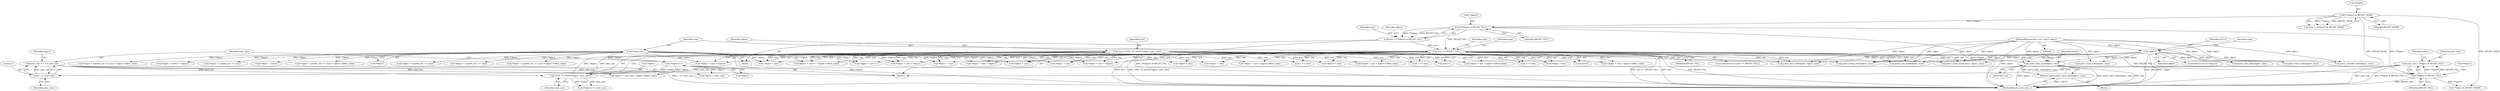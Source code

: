 digraph "0_libplist_32ee5213fe64f1e10ec76c1ee861ee6f233120dd@pointer" {
"1000383" [label="(Call,parse_data_node(object, size))"];
"1000113" [label="(Call,!object)"];
"1000102" [label="(MethodParameterIn,const char** object)"];
"1000202" [label="(Call,size = UINT_TO_HOST(*object, next_size))"];
"1000204" [label="(Call,UINT_TO_HOST(*object, next_size))"];
"1000178" [label="(Call,(*object)++)"];
"1000131" [label="(Call,(*object)++)"];
"1000181" [label="(Call,next_size = 1 << next_size)"];
"1000183" [label="(Call,1 << next_size)"];
"1000150" [label="(Call,next_size = **object & BPLIST_FILL)"];
"1000152" [label="(Call,**object & BPLIST_FILL)"];
"1000126" [label="(Call,(**object) & BPLIST_FILL)"];
"1000119" [label="(Call,(**object) & BPLIST_MASK)"];
"1000135" [label="(Call,size == BPLIST_FILL)"];
"1000124" [label="(Call,size = (**object) & BPLIST_FILL)"];
"1000382" [label="(Return,return parse_data_node(object, size);)"];
"1000182" [label="(Identifier,next_size)"];
"1000326" [label="(Call,3 != size)"];
"1000385" [label="(Identifier,size)"];
"1000462" [label="(Call,*object + size < *object)"];
"1000362" [label="(Call,*object + size)"];
"1000151" [label="(Identifier,next_size)"];
"1000137" [label="(Identifier,BPLIST_FILL)"];
"1000117" [label="(Call,type = (**object) & BPLIST_MASK)"];
"1000210" [label="(Identifier,object)"];
"1000156" [label="(Identifier,BPLIST_FILL)"];
"1000118" [label="(Identifier,type)"];
"1000494" [label="(Call,size+1)"];
"1000390" [label="(Call,*object + size)"];
"1000548" [label="(MethodReturn,static plist_t)"];
"1000124" [label="(Call,size = (**object) & BPLIST_FILL)"];
"1000178" [label="(Call,(*object)++)"];
"1000217" [label="(Block,)"];
"1000162" [label="(Identifier,object)"];
"1000470" [label="(Call,*object + size)"];
"1000514" [label="(Call,*object + size)"];
"1000116" [label="(Identifier,NULL)"];
"1000179" [label="(Call,*object)"];
"1000463" [label="(Call,*object + size)"];
"1000114" [label="(Identifier,object)"];
"1000132" [label="(Call,*object)"];
"1000484" [label="(Call,parse_array_node(bplist, object, size))"];
"1000123" [label="(Identifier,BPLIST_MASK)"];
"1000126" [label="(Call,(**object) & BPLIST_FILL)"];
"1000321" [label="(Call,parse_real_node(object, size))"];
"1000297" [label="(Call,parse_uint_node(object, size))"];
"1000513" [label="(Call,*object + size < *object)"];
"1000205" [label="(Call,*object)"];
"1000520" [label="(Call,*object + size > bplist->offset_table)"];
"1000120" [label="(Call,**object)"];
"1000119" [label="(Call,(**object) & BPLIST_MASK)"];
"1000136" [label="(Identifier,size)"];
"1000216" [label="(Identifier,type)"];
"1000308" [label="(Call,1 << size)"];
"1000102" [label="(MethodParameterIn,const char** object)"];
"1000383" [label="(Call,parse_data_node(object, size))"];
"1000361" [label="(Call,*object + size < *object)"];
"1000521" [label="(Call,*object + size)"];
"1000279" [label="(Call,*object + (uint64_t)(1 << size))"];
"1000490" [label="(Call,*object + size+1 > bplist->offset_table)"];
"1000491" [label="(Call,*object + size+1)"];
"1000130" [label="(Identifier,BPLIST_FILL)"];
"1000303" [label="(Call,*object + (uint64_t)(1 << size))"];
"1000204" [label="(Call,UINT_TO_HOST(*object, next_size))"];
"1000535" [label="(Call,parse_dict_node(bplist, object, size))"];
"1000190" [label="(Identifier,object)"];
"1000337" [label="(Call,*object + (uint64_t)(1 << size))"];
"1000148" [label="(Block,)"];
"1000183" [label="(Call,1 << next_size)"];
"1000153" [label="(Call,**object)"];
"1000133" [label="(Identifier,object)"];
"1000131" [label="(Call,(*object)++)"];
"1000127" [label="(Call,**object)"];
"1000103" [label="(Block,)"];
"1000507" [label="(Call,parse_uid_node(object, size))"];
"1000368" [label="(Call,*object + size > bplist->offset_table)"];
"1000134" [label="(ControlStructure,if (size == BPLIST_FILL))"];
"1000152" [label="(Call,**object & BPLIST_FILL)"];
"1000417" [label="(Call,size*2)"];
"1000150" [label="(Call,next_size = **object & BPLIST_FILL)"];
"1000336" [label="(Call,*object + (uint64_t)(1 << size) > bplist->offset_table)"];
"1000208" [label="(Call,(*object) += next_size)"];
"1000389" [label="(Call,*object + size < *object)"];
"1000384" [label="(Identifier,object)"];
"1000369" [label="(Call,*object + size)"];
"1000278" [label="(Call,*object + (uint64_t)(1 << size) > bplist->offset_table)"];
"1000188" [label="(Call,*object + next_size)"];
"1000382" [label="(Return,return parse_data_node(object, size);)"];
"1000355" [label="(Call,parse_date_node(object, size))"];
"1000411" [label="(Call,parse_string_node(object, size))"];
"1000284" [label="(Call,1 << size)"];
"1000140" [label="(Identifier,type)"];
"1000113" [label="(Call,!object)"];
"1000184" [label="(Literal,1)"];
"1000135" [label="(Call,size == BPLIST_FILL)"];
"1000203" [label="(Identifier,size)"];
"1000396" [label="(Call,*object + size > bplist->offset_table)"];
"1000207" [label="(Identifier,next_size)"];
"1000159" [label="(Call,**object & BPLIST_MASK)"];
"1000187" [label="(Call,*object + next_size > bplist->offset_table)"];
"1000125" [label="(Identifier,size)"];
"1000112" [label="(ControlStructure,if (!object))"];
"1000429" [label="(Call,*object + size*2 < *object)"];
"1000397" [label="(Call,*object + size)"];
"1000202" [label="(Call,size = UINT_TO_HOST(*object, next_size))"];
"1000430" [label="(Call,*object + size*2)"];
"1000469" [label="(Call,*object + size > bplist->offset_table)"];
"1000455" [label="(Call,parse_unicode_node(object, size))"];
"1000185" [label="(Identifier,next_size)"];
"1000302" [label="(Call,*object + (uint64_t)(1 << size) > bplist->offset_table)"];
"1000181" [label="(Call,next_size = 1 << next_size)"];
"1000383" -> "1000382"  [label="AST: "];
"1000383" -> "1000385"  [label="CFG: "];
"1000384" -> "1000383"  [label="AST: "];
"1000385" -> "1000383"  [label="AST: "];
"1000382" -> "1000383"  [label="CFG: "];
"1000383" -> "1000548"  [label="DDG: parse_data_node(object, size)"];
"1000383" -> "1000548"  [label="DDG: object"];
"1000383" -> "1000548"  [label="DDG: size"];
"1000383" -> "1000382"  [label="DDG: parse_data_node(object, size)"];
"1000113" -> "1000383"  [label="DDG: object"];
"1000102" -> "1000383"  [label="DDG: object"];
"1000202" -> "1000383"  [label="DDG: size"];
"1000135" -> "1000383"  [label="DDG: size"];
"1000113" -> "1000112"  [label="AST: "];
"1000113" -> "1000114"  [label="CFG: "];
"1000114" -> "1000113"  [label="AST: "];
"1000116" -> "1000113"  [label="CFG: "];
"1000118" -> "1000113"  [label="CFG: "];
"1000113" -> "1000548"  [label="DDG: object"];
"1000113" -> "1000548"  [label="DDG: !object"];
"1000102" -> "1000113"  [label="DDG: object"];
"1000113" -> "1000297"  [label="DDG: object"];
"1000113" -> "1000321"  [label="DDG: object"];
"1000113" -> "1000355"  [label="DDG: object"];
"1000113" -> "1000411"  [label="DDG: object"];
"1000113" -> "1000455"  [label="DDG: object"];
"1000113" -> "1000484"  [label="DDG: object"];
"1000113" -> "1000507"  [label="DDG: object"];
"1000113" -> "1000535"  [label="DDG: object"];
"1000102" -> "1000100"  [label="AST: "];
"1000102" -> "1000548"  [label="DDG: object"];
"1000102" -> "1000297"  [label="DDG: object"];
"1000102" -> "1000321"  [label="DDG: object"];
"1000102" -> "1000355"  [label="DDG: object"];
"1000102" -> "1000411"  [label="DDG: object"];
"1000102" -> "1000455"  [label="DDG: object"];
"1000102" -> "1000484"  [label="DDG: object"];
"1000102" -> "1000507"  [label="DDG: object"];
"1000102" -> "1000535"  [label="DDG: object"];
"1000202" -> "1000148"  [label="AST: "];
"1000202" -> "1000204"  [label="CFG: "];
"1000203" -> "1000202"  [label="AST: "];
"1000204" -> "1000202"  [label="AST: "];
"1000210" -> "1000202"  [label="CFG: "];
"1000202" -> "1000548"  [label="DDG: size"];
"1000202" -> "1000548"  [label="DDG: UINT_TO_HOST(*object, next_size)"];
"1000204" -> "1000202"  [label="DDG: *object"];
"1000204" -> "1000202"  [label="DDG: next_size"];
"1000202" -> "1000284"  [label="DDG: size"];
"1000202" -> "1000308"  [label="DDG: size"];
"1000202" -> "1000326"  [label="DDG: size"];
"1000202" -> "1000361"  [label="DDG: size"];
"1000202" -> "1000362"  [label="DDG: size"];
"1000202" -> "1000368"  [label="DDG: size"];
"1000202" -> "1000369"  [label="DDG: size"];
"1000202" -> "1000389"  [label="DDG: size"];
"1000202" -> "1000390"  [label="DDG: size"];
"1000202" -> "1000396"  [label="DDG: size"];
"1000202" -> "1000397"  [label="DDG: size"];
"1000202" -> "1000411"  [label="DDG: size"];
"1000202" -> "1000417"  [label="DDG: size"];
"1000202" -> "1000462"  [label="DDG: size"];
"1000202" -> "1000463"  [label="DDG: size"];
"1000202" -> "1000469"  [label="DDG: size"];
"1000202" -> "1000470"  [label="DDG: size"];
"1000202" -> "1000484"  [label="DDG: size"];
"1000202" -> "1000490"  [label="DDG: size"];
"1000202" -> "1000491"  [label="DDG: size"];
"1000202" -> "1000494"  [label="DDG: size"];
"1000202" -> "1000507"  [label="DDG: size"];
"1000202" -> "1000513"  [label="DDG: size"];
"1000202" -> "1000514"  [label="DDG: size"];
"1000202" -> "1000520"  [label="DDG: size"];
"1000202" -> "1000521"  [label="DDG: size"];
"1000202" -> "1000535"  [label="DDG: size"];
"1000204" -> "1000207"  [label="CFG: "];
"1000205" -> "1000204"  [label="AST: "];
"1000207" -> "1000204"  [label="AST: "];
"1000178" -> "1000204"  [label="DDG: *object"];
"1000181" -> "1000204"  [label="DDG: next_size"];
"1000204" -> "1000208"  [label="DDG: next_size"];
"1000204" -> "1000208"  [label="DDG: *object"];
"1000178" -> "1000148"  [label="AST: "];
"1000178" -> "1000179"  [label="CFG: "];
"1000179" -> "1000178"  [label="AST: "];
"1000182" -> "1000178"  [label="CFG: "];
"1000131" -> "1000178"  [label="DDG: *object"];
"1000178" -> "1000187"  [label="DDG: *object"];
"1000178" -> "1000188"  [label="DDG: *object"];
"1000131" -> "1000103"  [label="AST: "];
"1000131" -> "1000132"  [label="CFG: "];
"1000132" -> "1000131"  [label="AST: "];
"1000136" -> "1000131"  [label="CFG: "];
"1000131" -> "1000548"  [label="DDG: *object"];
"1000131" -> "1000278"  [label="DDG: *object"];
"1000131" -> "1000279"  [label="DDG: *object"];
"1000131" -> "1000302"  [label="DDG: *object"];
"1000131" -> "1000303"  [label="DDG: *object"];
"1000131" -> "1000336"  [label="DDG: *object"];
"1000131" -> "1000337"  [label="DDG: *object"];
"1000131" -> "1000361"  [label="DDG: *object"];
"1000131" -> "1000362"  [label="DDG: *object"];
"1000131" -> "1000389"  [label="DDG: *object"];
"1000131" -> "1000390"  [label="DDG: *object"];
"1000131" -> "1000429"  [label="DDG: *object"];
"1000131" -> "1000430"  [label="DDG: *object"];
"1000131" -> "1000462"  [label="DDG: *object"];
"1000131" -> "1000463"  [label="DDG: *object"];
"1000131" -> "1000490"  [label="DDG: *object"];
"1000131" -> "1000491"  [label="DDG: *object"];
"1000131" -> "1000513"  [label="DDG: *object"];
"1000131" -> "1000514"  [label="DDG: *object"];
"1000181" -> "1000148"  [label="AST: "];
"1000181" -> "1000183"  [label="CFG: "];
"1000182" -> "1000181"  [label="AST: "];
"1000183" -> "1000181"  [label="AST: "];
"1000190" -> "1000181"  [label="CFG: "];
"1000181" -> "1000548"  [label="DDG: 1 << next_size"];
"1000183" -> "1000181"  [label="DDG: 1"];
"1000183" -> "1000181"  [label="DDG: next_size"];
"1000181" -> "1000187"  [label="DDG: next_size"];
"1000181" -> "1000188"  [label="DDG: next_size"];
"1000183" -> "1000185"  [label="CFG: "];
"1000184" -> "1000183"  [label="AST: "];
"1000185" -> "1000183"  [label="AST: "];
"1000150" -> "1000183"  [label="DDG: next_size"];
"1000150" -> "1000148"  [label="AST: "];
"1000150" -> "1000152"  [label="CFG: "];
"1000151" -> "1000150"  [label="AST: "];
"1000152" -> "1000150"  [label="AST: "];
"1000162" -> "1000150"  [label="CFG: "];
"1000150" -> "1000548"  [label="DDG: next_size"];
"1000150" -> "1000548"  [label="DDG: **object & BPLIST_FILL"];
"1000152" -> "1000150"  [label="DDG: **object"];
"1000152" -> "1000150"  [label="DDG: BPLIST_FILL"];
"1000152" -> "1000156"  [label="CFG: "];
"1000153" -> "1000152"  [label="AST: "];
"1000156" -> "1000152"  [label="AST: "];
"1000152" -> "1000548"  [label="DDG: BPLIST_FILL"];
"1000126" -> "1000152"  [label="DDG: **object"];
"1000135" -> "1000152"  [label="DDG: BPLIST_FILL"];
"1000152" -> "1000159"  [label="DDG: **object"];
"1000126" -> "1000124"  [label="AST: "];
"1000126" -> "1000130"  [label="CFG: "];
"1000127" -> "1000126"  [label="AST: "];
"1000130" -> "1000126"  [label="AST: "];
"1000124" -> "1000126"  [label="CFG: "];
"1000126" -> "1000548"  [label="DDG: **object"];
"1000126" -> "1000124"  [label="DDG: **object"];
"1000126" -> "1000124"  [label="DDG: BPLIST_FILL"];
"1000119" -> "1000126"  [label="DDG: **object"];
"1000126" -> "1000135"  [label="DDG: BPLIST_FILL"];
"1000119" -> "1000117"  [label="AST: "];
"1000119" -> "1000123"  [label="CFG: "];
"1000120" -> "1000119"  [label="AST: "];
"1000123" -> "1000119"  [label="AST: "];
"1000117" -> "1000119"  [label="CFG: "];
"1000119" -> "1000548"  [label="DDG: BPLIST_MASK"];
"1000119" -> "1000117"  [label="DDG: **object"];
"1000119" -> "1000117"  [label="DDG: BPLIST_MASK"];
"1000119" -> "1000159"  [label="DDG: BPLIST_MASK"];
"1000135" -> "1000134"  [label="AST: "];
"1000135" -> "1000137"  [label="CFG: "];
"1000136" -> "1000135"  [label="AST: "];
"1000137" -> "1000135"  [label="AST: "];
"1000140" -> "1000135"  [label="CFG: "];
"1000216" -> "1000135"  [label="CFG: "];
"1000135" -> "1000548"  [label="DDG: size == BPLIST_FILL"];
"1000135" -> "1000548"  [label="DDG: size"];
"1000135" -> "1000548"  [label="DDG: BPLIST_FILL"];
"1000124" -> "1000135"  [label="DDG: size"];
"1000135" -> "1000284"  [label="DDG: size"];
"1000135" -> "1000308"  [label="DDG: size"];
"1000135" -> "1000326"  [label="DDG: size"];
"1000135" -> "1000361"  [label="DDG: size"];
"1000135" -> "1000362"  [label="DDG: size"];
"1000135" -> "1000368"  [label="DDG: size"];
"1000135" -> "1000369"  [label="DDG: size"];
"1000135" -> "1000389"  [label="DDG: size"];
"1000135" -> "1000390"  [label="DDG: size"];
"1000135" -> "1000396"  [label="DDG: size"];
"1000135" -> "1000397"  [label="DDG: size"];
"1000135" -> "1000411"  [label="DDG: size"];
"1000135" -> "1000417"  [label="DDG: size"];
"1000135" -> "1000462"  [label="DDG: size"];
"1000135" -> "1000463"  [label="DDG: size"];
"1000135" -> "1000469"  [label="DDG: size"];
"1000135" -> "1000470"  [label="DDG: size"];
"1000135" -> "1000484"  [label="DDG: size"];
"1000135" -> "1000490"  [label="DDG: size"];
"1000135" -> "1000491"  [label="DDG: size"];
"1000135" -> "1000494"  [label="DDG: size"];
"1000135" -> "1000507"  [label="DDG: size"];
"1000135" -> "1000513"  [label="DDG: size"];
"1000135" -> "1000514"  [label="DDG: size"];
"1000135" -> "1000520"  [label="DDG: size"];
"1000135" -> "1000521"  [label="DDG: size"];
"1000135" -> "1000535"  [label="DDG: size"];
"1000124" -> "1000103"  [label="AST: "];
"1000125" -> "1000124"  [label="AST: "];
"1000133" -> "1000124"  [label="CFG: "];
"1000124" -> "1000548"  [label="DDG: (**object) & BPLIST_FILL"];
"1000382" -> "1000217"  [label="AST: "];
"1000548" -> "1000382"  [label="CFG: "];
"1000382" -> "1000548"  [label="DDG: <RET>"];
}
